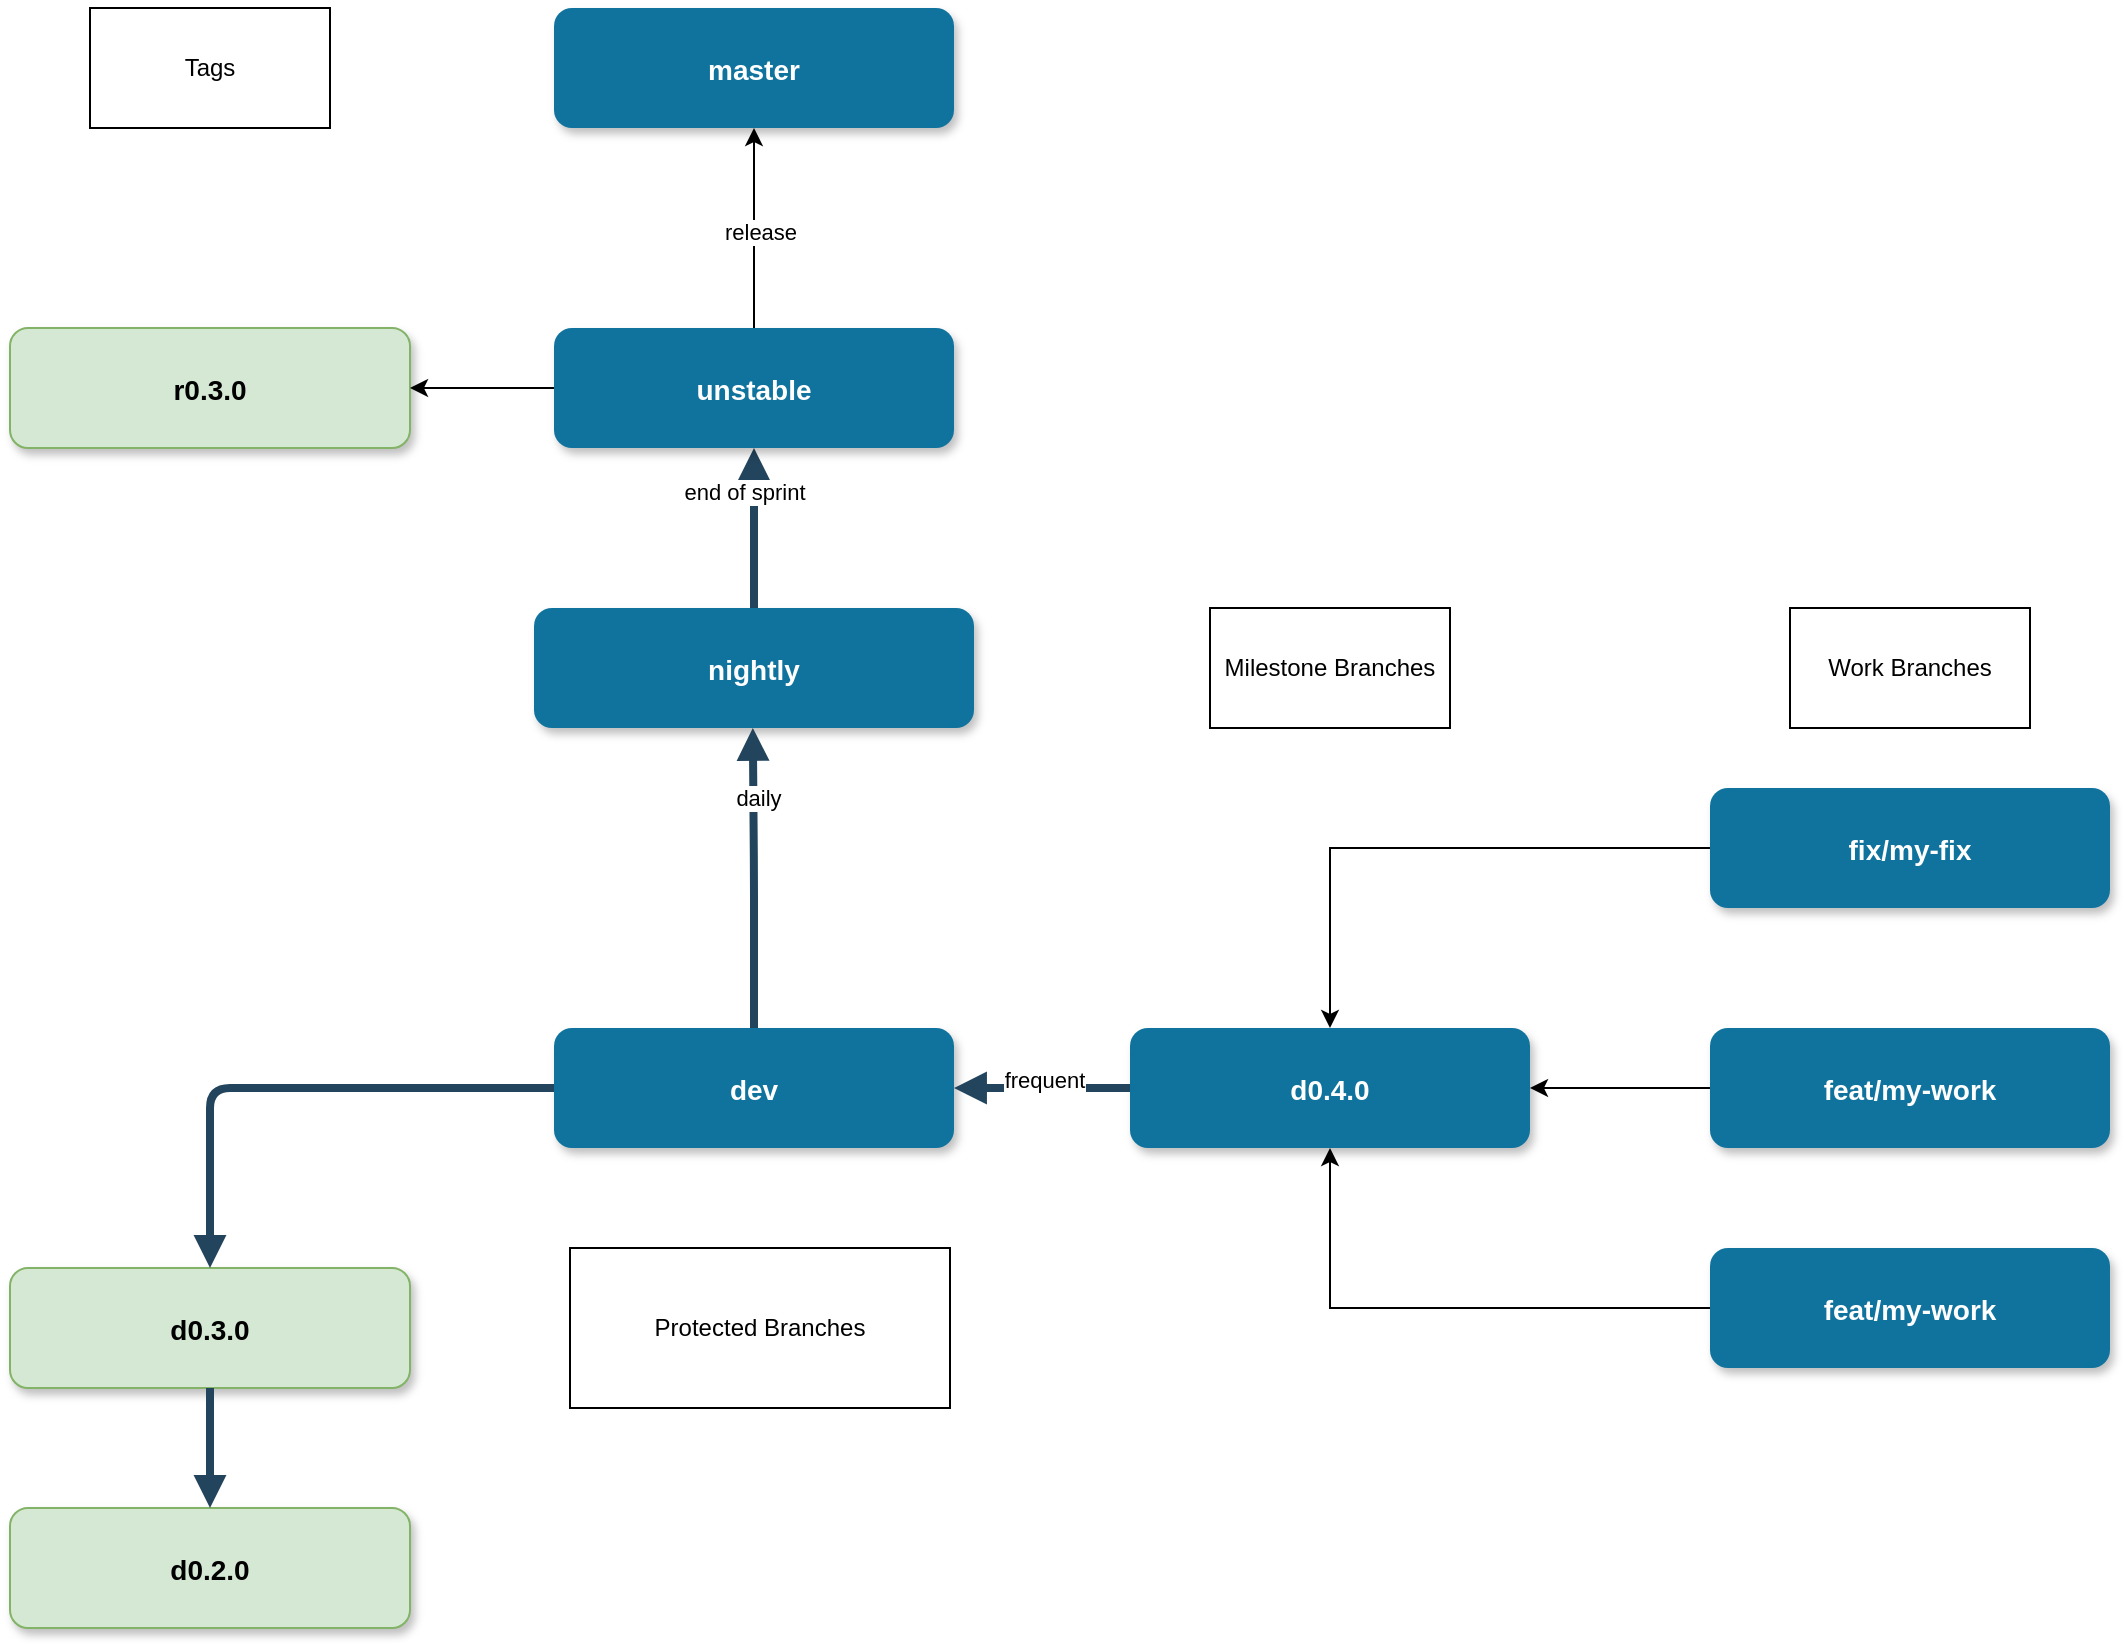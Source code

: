 <mxfile version="22.0.3" type="device">
  <diagram name="Page-1" id="97916047-d0de-89f5-080d-49f4d83e522f">
    <mxGraphModel dx="1687" dy="993" grid="1" gridSize="10" guides="1" tooltips="1" connect="1" arrows="1" fold="1" page="1" pageScale="1.5" pageWidth="1169" pageHeight="827" background="none" math="0" shadow="0">
      <root>
        <mxCell id="0" />
        <mxCell id="1" parent="0" />
        <mxCell id="2" value="master" style="rounded=1;fillColor=#10739E;strokeColor=none;shadow=1;gradientColor=none;fontStyle=1;fontColor=#FFFFFF;fontSize=14;" parent="1" vertex="1">
          <mxGeometry x="632" y="180" width="200" height="60" as="geometry" />
        </mxCell>
        <mxCell id="3" value="nightly" style="rounded=1;fillColor=#10739E;strokeColor=none;shadow=1;gradientColor=none;fontStyle=1;fontColor=#FFFFFF;fontSize=14;" parent="1" vertex="1">
          <mxGeometry x="622" y="480" width="220" height="60" as="geometry" />
        </mxCell>
        <mxCell id="19" value="d0.4.0" style="rounded=1;fillColor=#10739E;strokeColor=none;shadow=1;gradientColor=none;fontStyle=1;fontColor=#FFFFFF;fontSize=14;" parent="1" vertex="1">
          <mxGeometry x="920" y="690" width="200" height="60" as="geometry" />
        </mxCell>
        <mxCell id="20" value="dev" style="rounded=1;fillColor=#10739E;strokeColor=none;shadow=1;gradientColor=none;fontStyle=1;fontColor=#FFFFFF;fontSize=14;" parent="1" vertex="1">
          <mxGeometry x="632" y="690" width="200" height="60" as="geometry" />
        </mxCell>
        <mxCell id="21" value="d0.3.0" style="rounded=1;fillColor=#d5e8d4;strokeColor=#82b366;shadow=1;fontStyle=1;fontSize=14;" parent="1" vertex="1">
          <mxGeometry x="360" y="810" width="200" height="60" as="geometry" />
        </mxCell>
        <mxCell id="22" value="d0.2.0" style="rounded=1;fillColor=#d5e8d4;strokeColor=#82b366;shadow=1;fontStyle=1;fontSize=14;" parent="1" vertex="1">
          <mxGeometry x="360" y="930" width="200" height="60" as="geometry" />
        </mxCell>
        <mxCell id="29" value="" style="edgeStyle=elbowEdgeStyle;elbow=horizontal;strokeWidth=4;endArrow=block;endFill=1;fontStyle=1;strokeColor=#23445D;entryX=0.5;entryY=1;entryDx=0;entryDy=0;exitX=0.5;exitY=0;exitDx=0;exitDy=0;" parent="1" source="3" target="t6sJ0Q-xifQmg-22PprA-79" edge="1">
          <mxGeometry x="22" y="165.5" width="100" height="100" as="geometry">
            <mxPoint x="920" y="480" as="sourcePoint" />
            <mxPoint x="733" y="440" as="targetPoint" />
            <Array as="points" />
          </mxGeometry>
        </mxCell>
        <mxCell id="t6sJ0Q-xifQmg-22PprA-64" value="end of sprint" style="edgeLabel;html=1;align=center;verticalAlign=middle;resizable=0;points=[];" vertex="1" connectable="0" parent="29">
          <mxGeometry relative="1" as="geometry">
            <mxPoint x="-5" y="-18" as="offset" />
          </mxGeometry>
        </mxCell>
        <mxCell id="46" value="" style="edgeStyle=elbowEdgeStyle;elbow=vertical;strokeWidth=4;endArrow=block;endFill=1;fontStyle=1;strokeColor=#23445D;" parent="1" source="20" edge="1">
          <mxGeometry x="72" y="165.5" width="100" height="100" as="geometry">
            <mxPoint x="731.41" y="810.0" as="sourcePoint" />
            <mxPoint x="731.41" y="540.0" as="targetPoint" />
          </mxGeometry>
        </mxCell>
        <mxCell id="t6sJ0Q-xifQmg-22PprA-63" value="daily" style="edgeLabel;html=1;align=center;verticalAlign=middle;resizable=0;points=[];" vertex="1" connectable="0" parent="46">
          <mxGeometry relative="1" as="geometry">
            <mxPoint x="2" y="-40" as="offset" />
          </mxGeometry>
        </mxCell>
        <mxCell id="47" value="" style="edgeStyle=elbowEdgeStyle;elbow=horizontal;strokeWidth=4;endArrow=block;endFill=1;fontStyle=1;strokeColor=#23445D;entryX=1;entryY=0.5;entryDx=0;entryDy=0;" parent="1" source="19" target="20" edge="1">
          <mxGeometry x="72" y="175.5" width="100" height="100" as="geometry">
            <mxPoint x="-138" y="170" as="sourcePoint" />
            <mxPoint x="-38" y="70" as="targetPoint" />
            <Array as="points">
              <mxPoint x="1000" y="720" />
            </Array>
          </mxGeometry>
        </mxCell>
        <mxCell id="t6sJ0Q-xifQmg-22PprA-93" value="frequent" style="edgeLabel;html=1;align=center;verticalAlign=middle;resizable=0;points=[];" vertex="1" connectable="0" parent="47">
          <mxGeometry relative="1" as="geometry">
            <mxPoint x="1" y="-4" as="offset" />
          </mxGeometry>
        </mxCell>
        <mxCell id="48" value="" style="edgeStyle=elbowEdgeStyle;elbow=vertical;strokeWidth=4;endArrow=block;endFill=1;fontStyle=1;strokeColor=#23445D;" parent="1" source="20" target="21" edge="1">
          <mxGeometry x="72" y="185.5" width="100" height="100" as="geometry">
            <mxPoint x="-138" y="180" as="sourcePoint" />
            <mxPoint x="-38" y="80" as="targetPoint" />
            <Array as="points">
              <mxPoint x="590" y="720" />
            </Array>
          </mxGeometry>
        </mxCell>
        <mxCell id="49" value="" style="edgeStyle=elbowEdgeStyle;elbow=vertical;strokeWidth=4;endArrow=block;endFill=1;fontStyle=1;strokeColor=#23445D;" parent="1" source="21" target="22" edge="1">
          <mxGeometry x="72" y="195.5" width="100" height="100" as="geometry">
            <mxPoint x="-138" y="190" as="sourcePoint" />
            <mxPoint x="-38" y="90" as="targetPoint" />
          </mxGeometry>
        </mxCell>
        <mxCell id="t6sJ0Q-xifQmg-22PprA-65" value="Tags" style="rounded=0;whiteSpace=wrap;html=1;" vertex="1" parent="1">
          <mxGeometry x="400" y="180" width="120" height="60" as="geometry" />
        </mxCell>
        <mxCell id="t6sJ0Q-xifQmg-22PprA-66" value="Protected Branches" style="rounded=0;whiteSpace=wrap;html=1;" vertex="1" parent="1">
          <mxGeometry x="640" y="800" width="190" height="80" as="geometry" />
        </mxCell>
        <mxCell id="t6sJ0Q-xifQmg-22PprA-67" value="Milestone Branches" style="rounded=0;whiteSpace=wrap;html=1;" vertex="1" parent="1">
          <mxGeometry x="960" y="480" width="120" height="60" as="geometry" />
        </mxCell>
        <mxCell id="t6sJ0Q-xifQmg-22PprA-68" value="Work Branches" style="rounded=0;whiteSpace=wrap;html=1;" vertex="1" parent="1">
          <mxGeometry x="1250" y="480" width="120" height="60" as="geometry" />
        </mxCell>
        <mxCell id="t6sJ0Q-xifQmg-22PprA-69" value="feat/my-work" style="rounded=1;fillColor=#10739E;strokeColor=none;shadow=1;gradientColor=none;fontStyle=1;fontColor=#FFFFFF;fontSize=14;" vertex="1" parent="1">
          <mxGeometry x="1210" y="690" width="200" height="60" as="geometry" />
        </mxCell>
        <mxCell id="t6sJ0Q-xifQmg-22PprA-71" value="" style="endArrow=classic;html=1;rounded=0;" edge="1" parent="1" source="t6sJ0Q-xifQmg-22PprA-69" target="19">
          <mxGeometry width="50" height="50" relative="1" as="geometry">
            <mxPoint x="810" y="640" as="sourcePoint" />
            <mxPoint x="860" y="590" as="targetPoint" />
          </mxGeometry>
        </mxCell>
        <mxCell id="t6sJ0Q-xifQmg-22PprA-72" value="fix/my-fix" style="rounded=1;fillColor=#10739E;strokeColor=none;shadow=1;gradientColor=none;fontStyle=1;fontColor=#FFFFFF;fontSize=14;" vertex="1" parent="1">
          <mxGeometry x="1210" y="570" width="200" height="60" as="geometry" />
        </mxCell>
        <mxCell id="t6sJ0Q-xifQmg-22PprA-78" value="" style="endArrow=classic;html=1;rounded=0;" edge="1" parent="1" source="t6sJ0Q-xifQmg-22PprA-72" target="19">
          <mxGeometry width="50" height="50" relative="1" as="geometry">
            <mxPoint x="980" y="630" as="sourcePoint" />
            <mxPoint x="1030" y="580" as="targetPoint" />
            <Array as="points">
              <mxPoint x="1020" y="600" />
            </Array>
          </mxGeometry>
        </mxCell>
        <mxCell id="t6sJ0Q-xifQmg-22PprA-79" value="unstable" style="rounded=1;fillColor=#10739E;strokeColor=none;shadow=1;gradientColor=none;fontStyle=1;fontColor=#FFFFFF;fontSize=14;" vertex="1" parent="1">
          <mxGeometry x="632" y="340" width="200" height="60" as="geometry" />
        </mxCell>
        <mxCell id="t6sJ0Q-xifQmg-22PprA-80" value="" style="endArrow=classic;html=1;rounded=0;" edge="1" parent="1" source="t6sJ0Q-xifQmg-22PprA-79" target="2">
          <mxGeometry width="50" height="50" relative="1" as="geometry">
            <mxPoint x="920" y="340" as="sourcePoint" />
            <mxPoint x="870" y="460" as="targetPoint" />
            <Array as="points" />
          </mxGeometry>
        </mxCell>
        <mxCell id="t6sJ0Q-xifQmg-22PprA-81" value="release" style="edgeLabel;html=1;align=center;verticalAlign=middle;resizable=0;points=[];" vertex="1" connectable="0" parent="t6sJ0Q-xifQmg-22PprA-80">
          <mxGeometry x="-0.043" y="-3" relative="1" as="geometry">
            <mxPoint as="offset" />
          </mxGeometry>
        </mxCell>
        <mxCell id="t6sJ0Q-xifQmg-22PprA-89" value="r0.3.0" style="rounded=1;fillColor=#d5e8d4;strokeColor=#82b366;shadow=1;fontStyle=1;fontSize=14;" vertex="1" parent="1">
          <mxGeometry x="360" y="340" width="200" height="60" as="geometry" />
        </mxCell>
        <mxCell id="t6sJ0Q-xifQmg-22PprA-90" value="" style="endArrow=classic;html=1;rounded=0;" edge="1" parent="1" source="t6sJ0Q-xifQmg-22PprA-79" target="t6sJ0Q-xifQmg-22PprA-89">
          <mxGeometry width="50" height="50" relative="1" as="geometry">
            <mxPoint x="730" y="620" as="sourcePoint" />
            <mxPoint x="780" y="570" as="targetPoint" />
          </mxGeometry>
        </mxCell>
        <mxCell id="t6sJ0Q-xifQmg-22PprA-91" value="feat/my-work" style="rounded=1;fillColor=#10739E;strokeColor=none;shadow=1;gradientColor=none;fontStyle=1;fontColor=#FFFFFF;fontSize=14;" vertex="1" parent="1">
          <mxGeometry x="1210" y="800" width="200" height="60" as="geometry" />
        </mxCell>
        <mxCell id="t6sJ0Q-xifQmg-22PprA-92" value="" style="endArrow=classic;html=1;rounded=0;" edge="1" parent="1" source="t6sJ0Q-xifQmg-22PprA-91" target="19">
          <mxGeometry width="50" height="50" relative="1" as="geometry">
            <mxPoint x="1000" y="670" as="sourcePoint" />
            <mxPoint x="1050" y="620" as="targetPoint" />
            <Array as="points">
              <mxPoint x="1020" y="830" />
            </Array>
          </mxGeometry>
        </mxCell>
      </root>
    </mxGraphModel>
  </diagram>
</mxfile>
